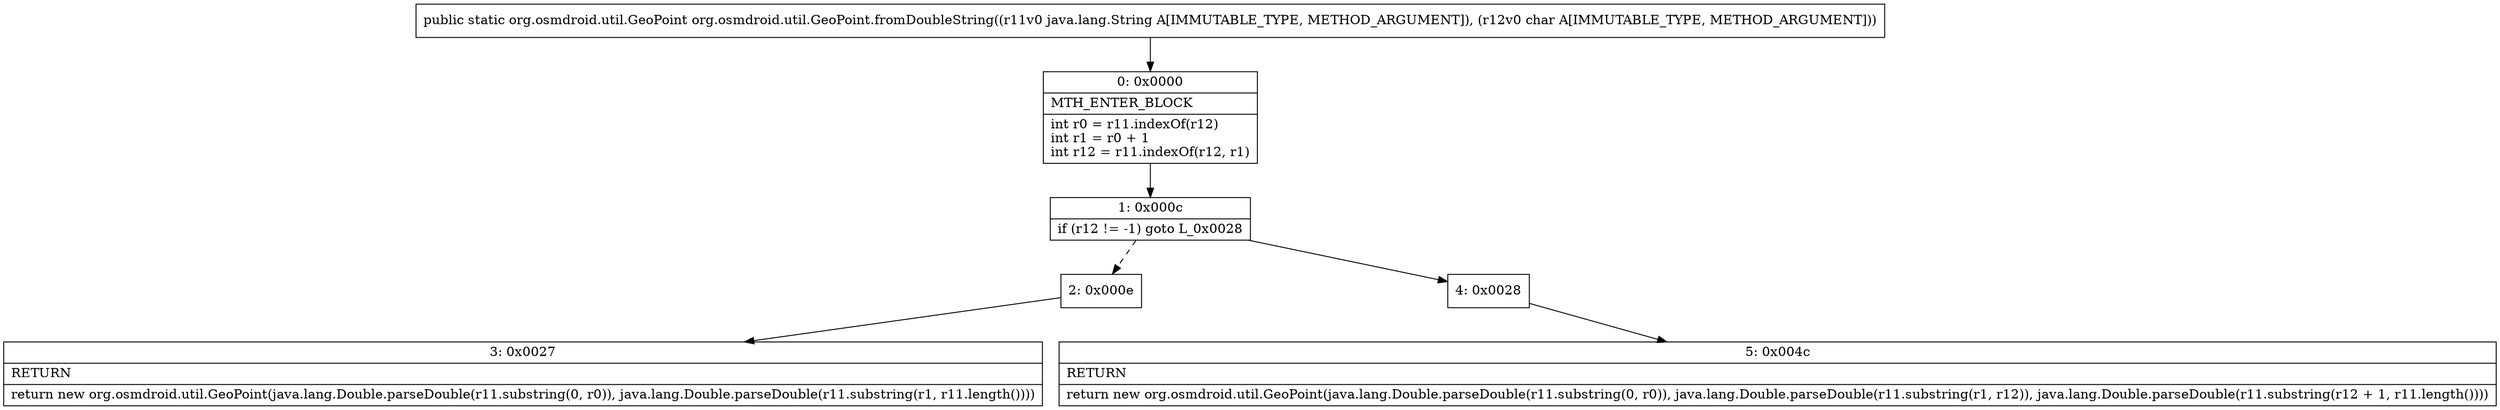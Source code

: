 digraph "CFG fororg.osmdroid.util.GeoPoint.fromDoubleString(Ljava\/lang\/String;C)Lorg\/osmdroid\/util\/GeoPoint;" {
Node_0 [shape=record,label="{0\:\ 0x0000|MTH_ENTER_BLOCK\l|int r0 = r11.indexOf(r12)\lint r1 = r0 + 1\lint r12 = r11.indexOf(r12, r1)\l}"];
Node_1 [shape=record,label="{1\:\ 0x000c|if (r12 != \-1) goto L_0x0028\l}"];
Node_2 [shape=record,label="{2\:\ 0x000e}"];
Node_3 [shape=record,label="{3\:\ 0x0027|RETURN\l|return new org.osmdroid.util.GeoPoint(java.lang.Double.parseDouble(r11.substring(0, r0)), java.lang.Double.parseDouble(r11.substring(r1, r11.length())))\l}"];
Node_4 [shape=record,label="{4\:\ 0x0028}"];
Node_5 [shape=record,label="{5\:\ 0x004c|RETURN\l|return new org.osmdroid.util.GeoPoint(java.lang.Double.parseDouble(r11.substring(0, r0)), java.lang.Double.parseDouble(r11.substring(r1, r12)), java.lang.Double.parseDouble(r11.substring(r12 + 1, r11.length())))\l}"];
MethodNode[shape=record,label="{public static org.osmdroid.util.GeoPoint org.osmdroid.util.GeoPoint.fromDoubleString((r11v0 java.lang.String A[IMMUTABLE_TYPE, METHOD_ARGUMENT]), (r12v0 char A[IMMUTABLE_TYPE, METHOD_ARGUMENT])) }"];
MethodNode -> Node_0;
Node_0 -> Node_1;
Node_1 -> Node_2[style=dashed];
Node_1 -> Node_4;
Node_2 -> Node_3;
Node_4 -> Node_5;
}

